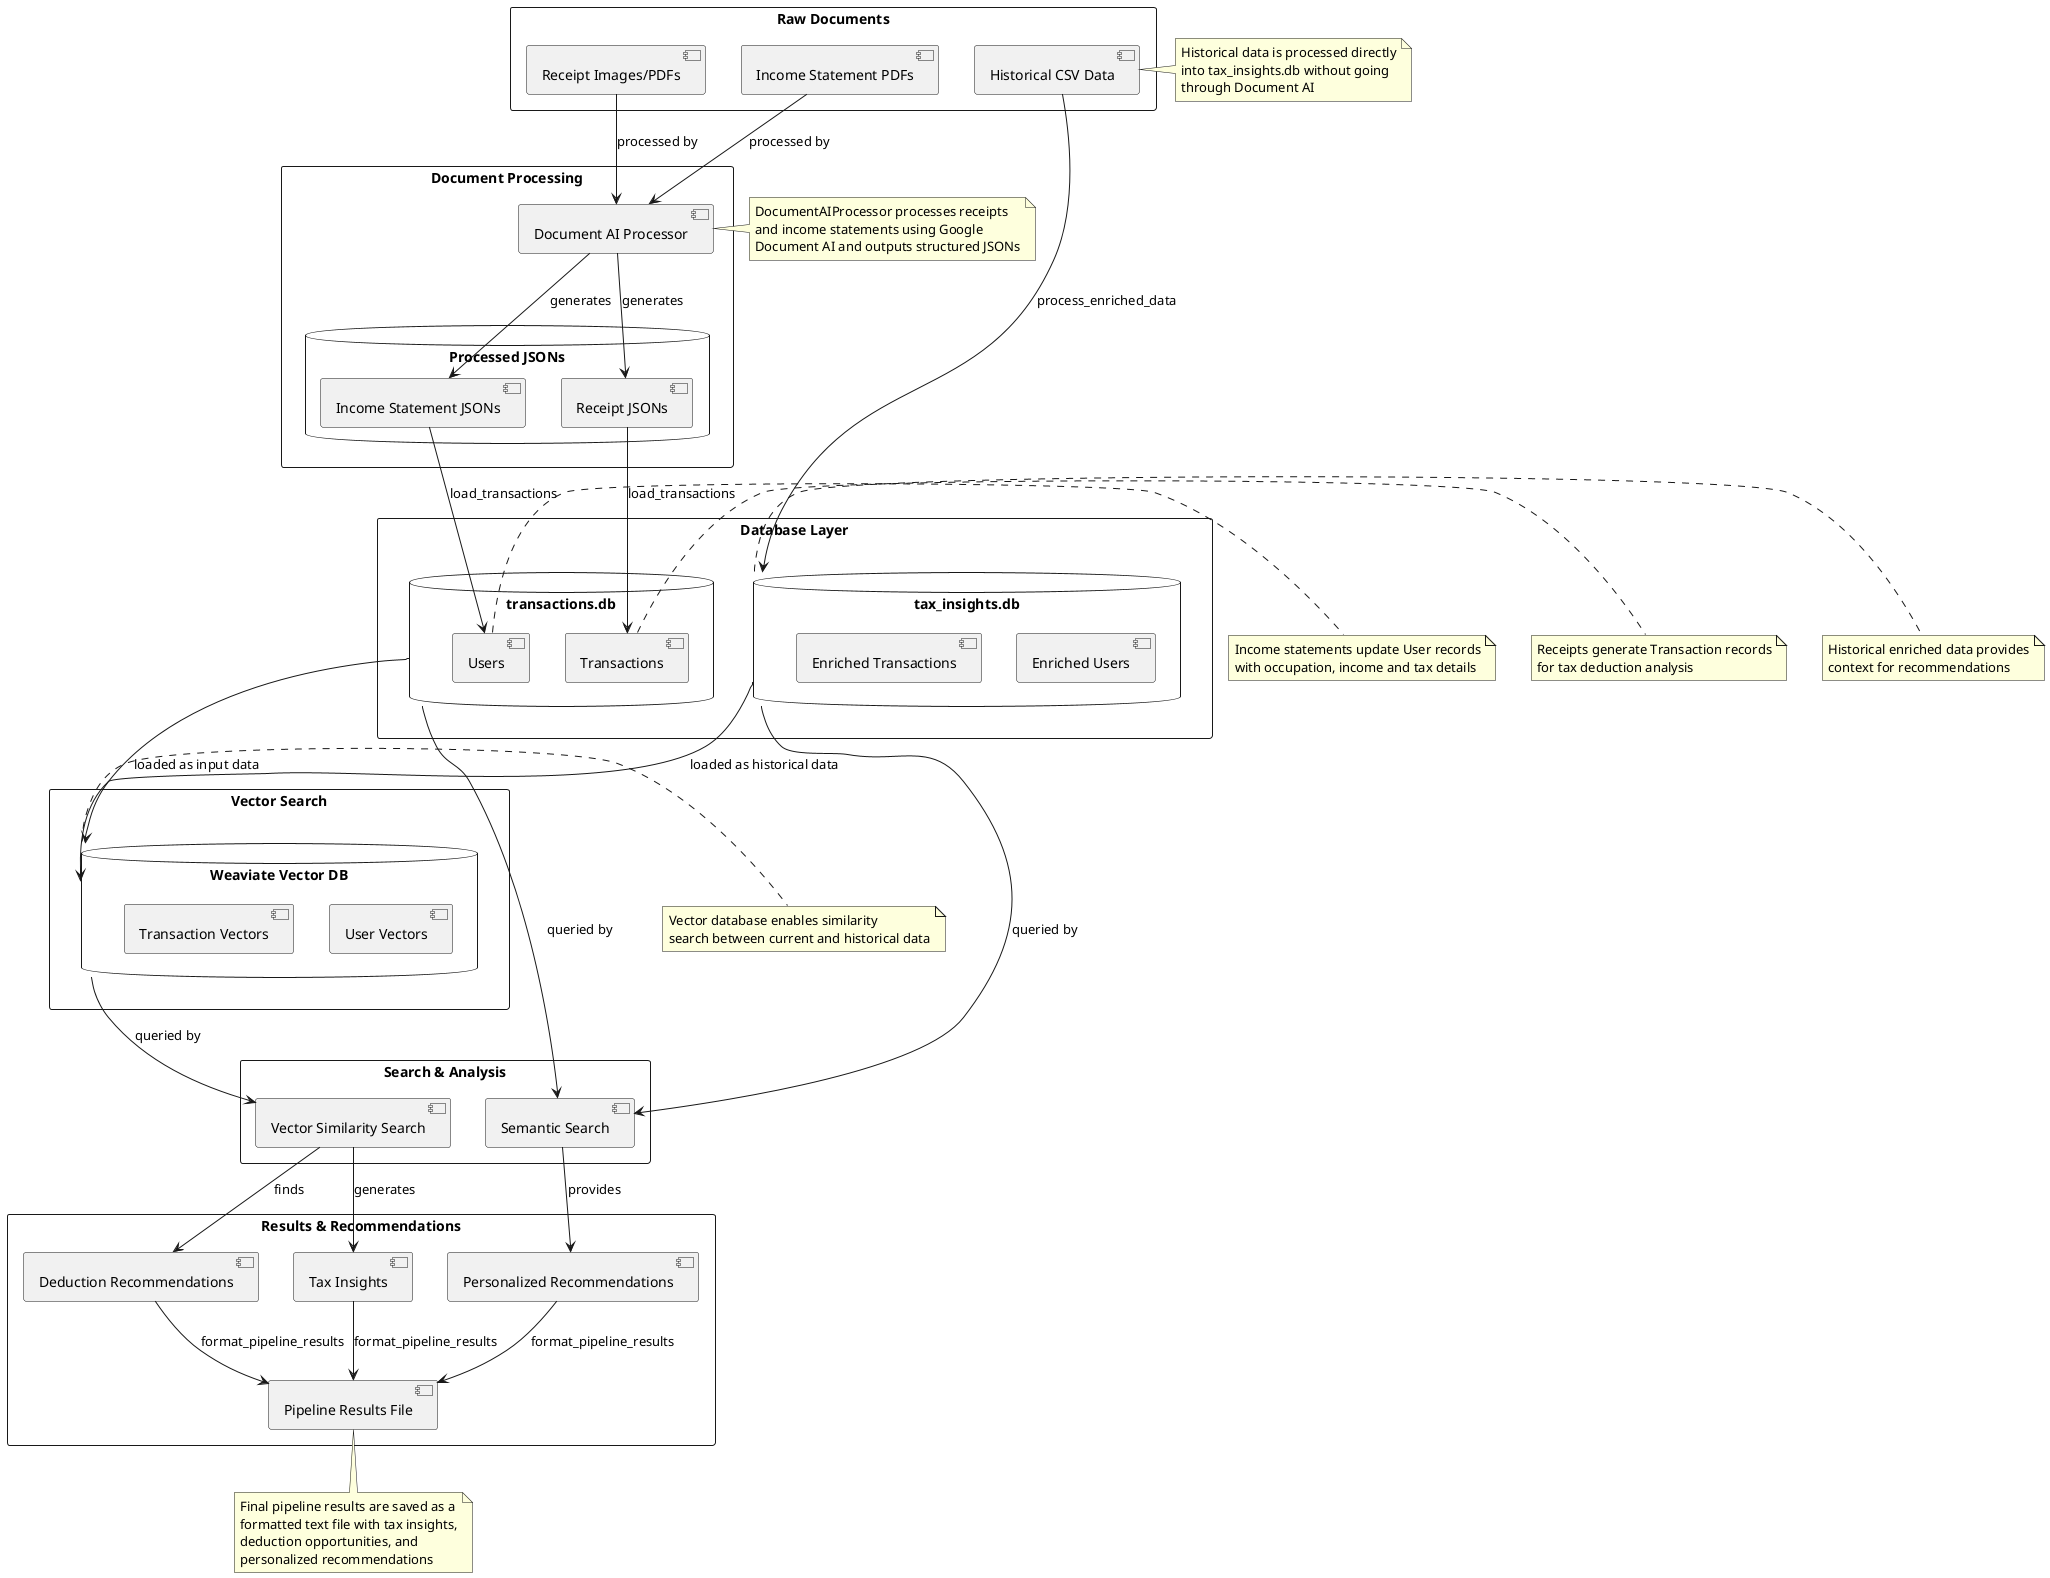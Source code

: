 @startuml Tax Processing Data Flow

' Define components
rectangle "Raw Documents" as rawDocs {
  [Receipt Images/PDFs] as receipts
  [Income Statement PDFs] as incomeStmts
  [Historical CSV Data] as historicalCSV
}

rectangle "Document Processing" as docProc {
  [Document AI Processor] as docAI
  database "Processed JSONs" as processedJson {
    [Receipt JSONs] as receiptJson
    [Income Statement JSONs] as incomeJson
  }
}

rectangle "Database Layer" as dbLayer {
  database "transactions.db" as transactionsDB {
    [Users] as userTable
    [Transactions] as transactionTable
  }
  database "tax_insights.db" as insightsDB {
    [Enriched Users] as enrichedUser
    [Enriched Transactions] as enrichedTx
  }
}

rectangle "Vector Search" as vectorSearch {
  database "Weaviate Vector DB" as weaviateDB {
    [User Vectors] as userVectors
    [Transaction Vectors] as txVectors
  }
}

rectangle "Search & Analysis" as search {
  [Vector Similarity Search] as vectorSim
  [Semantic Search] as semanticSearch
}

rectangle "Results & Recommendations" as results {
  [Tax Insights] as insights
  [Deduction Recommendations] as deductions
  [Personalized Recommendations] as personalRec
  [Pipeline Results File] as resultsFile
}

' Define relationships and data flow
receipts --> docAI : processed by
incomeStmts --> docAI : processed by
docAI --> receiptJson : generates
docAI --> incomeJson : generates
historicalCSV --> insightsDB : process_enriched_data

receiptJson --> transactionTable : load_transactions
incomeJson --> userTable : load_transactions

transactionsDB --> weaviateDB : loaded as input data
insightsDB --> weaviateDB : loaded as historical data

weaviateDB --> vectorSim : queried by
transactionsDB --> semanticSearch : queried by
insightsDB --> semanticSearch : queried by

vectorSim --> insights : generates
vectorSim --> deductions : finds
semanticSearch --> personalRec : provides

insights --> resultsFile : format_pipeline_results
deductions --> resultsFile : format_pipeline_results
personalRec --> resultsFile : format_pipeline_results

' Add notes
note right of docAI
  DocumentAIProcessor processes receipts 
  and income statements using Google 
  Document AI and outputs structured JSONs
end note

note right of historicalCSV
  Historical data is processed directly
  into tax_insights.db without going
  through Document AI
end note

note right of userTable
  Income statements update User records
  with occupation, income and tax details
end note

note right of transactionTable
  Receipts generate Transaction records
  for tax deduction analysis
end note

note right of insightsDB
  Historical enriched data provides
  context for recommendations
end note

note right of weaviateDB
  Vector database enables similarity
  search between current and historical data
end note

note bottom of resultsFile
  Final pipeline results are saved as a
  formatted text file with tax insights,
  deduction opportunities, and
  personalized recommendations
end note

@enduml 